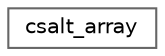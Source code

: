digraph "Graphical Class Hierarchy"
{
 // LATEX_PDF_SIZE
  bgcolor="transparent";
  edge [fontname=Helvetica,fontsize=10,labelfontname=Helvetica,labelfontsize=10];
  node [fontname=Helvetica,fontsize=10,shape=box,height=0.2,width=0.4];
  rankdir="LR";
  Node0 [id="Node000000",label="csalt_array",height=0.2,width=0.4,color="grey40", fillcolor="white", style="filled",URL="$structcsalt__array.html",tooltip="A generic array."];
}
